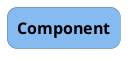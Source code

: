@startuml
set separator none

skinparam {
  shadowing false
  arrowFontSize 15
  defaultTextAlignment center
  wrapWidth 100
  maxMessageSize 100
  defaultFontName "Arial"
}
hide stereotype

skinparam rectangle<<_transparent>> {
  BorderColor transparent
  BackgroundColor transparent
  FontColor transparent
}

skinparam rectangle<<1>> {
  BackgroundColor #85bbf0
  FontColor #000000
  BorderColor #5d82a8
  roundCorner 20
}
rectangle "==Component" <<1>>


@enduml